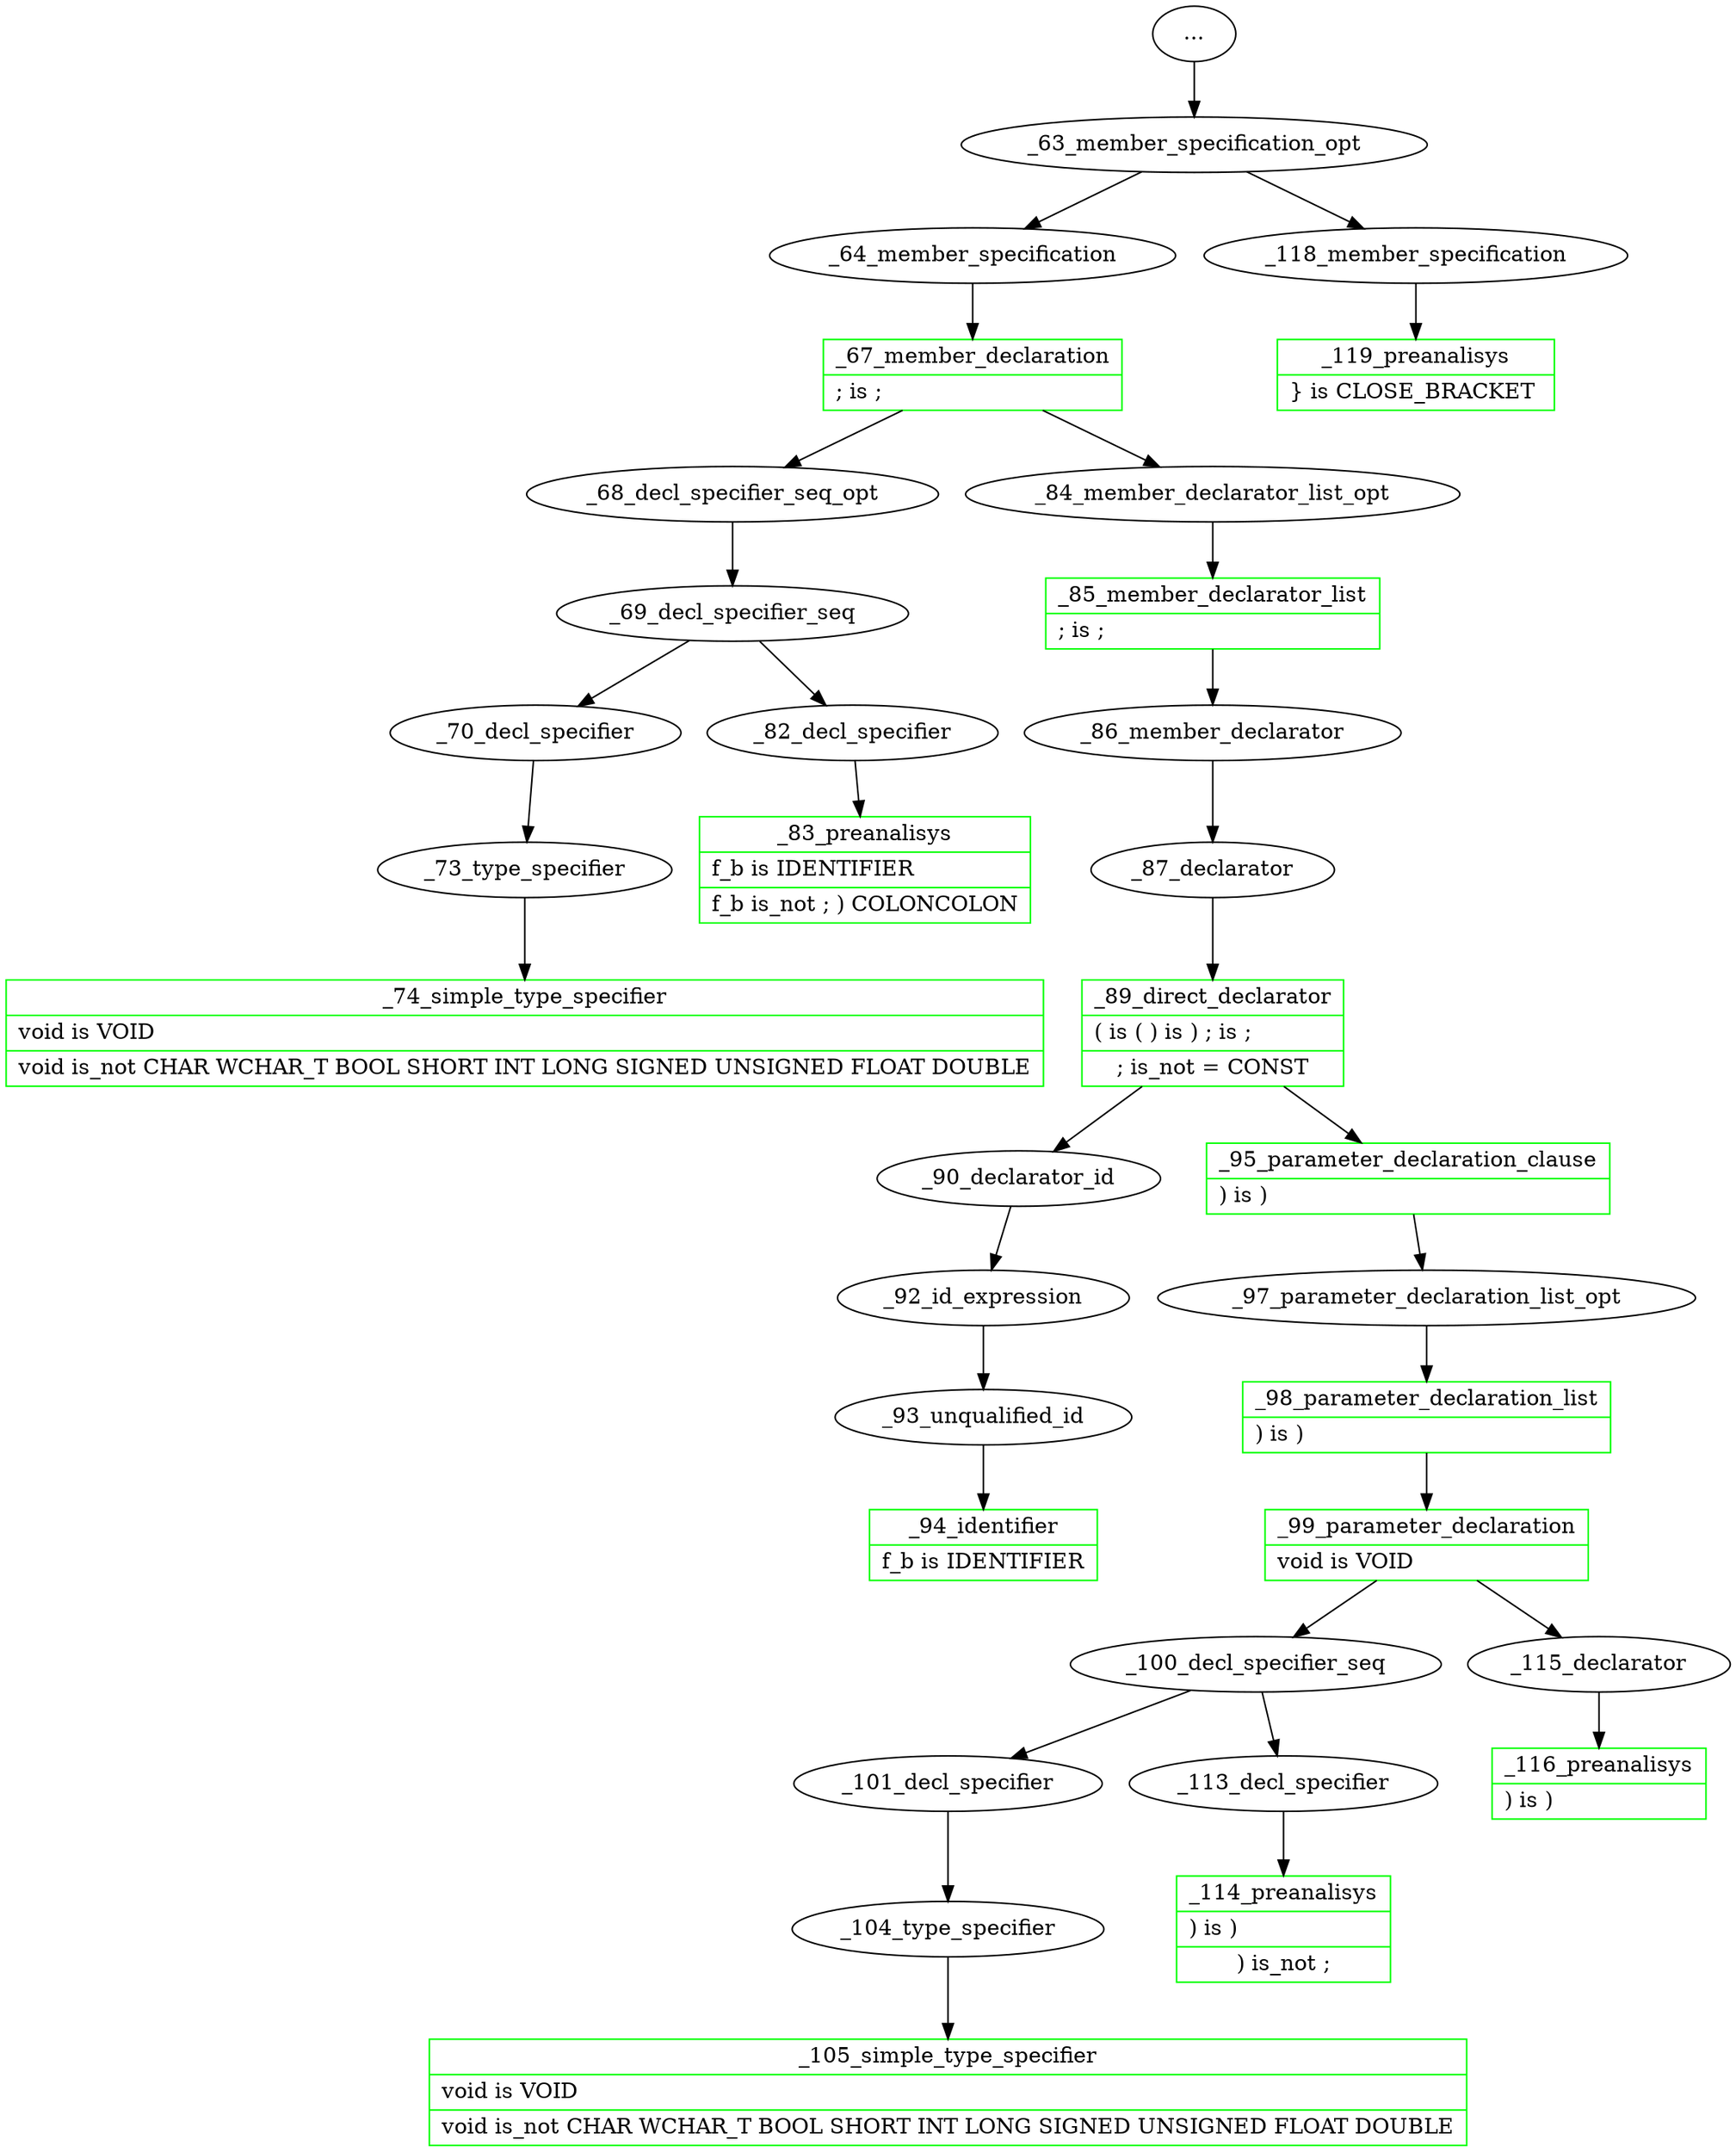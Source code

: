 digraph inner_classes_03 {
//	rankdir=LR;
//	size="7,8!";

  _CONTINUE_1 [label="..."]
//  _CONTINUE_2 [label="..."]

  _63_member_specification_opt[label="_63_member_specification_opt"]
  _64_member_specification[label="_64_member_specification"]
//  _65_preanalisys[label="{_65_preanalisys|void\ is_not \_}", shape="record", color=black, style=dotted]
//  _66_access_specifier[label="{_66_access_specifier|void\ is_not PRIVATE\ PROTECTED\ PUBLIC}", shape="record", color=black, style=dotted]
  _67_member_declaration[label="{_67_member_declaration|; is  ; \l}", shape="record", color=green]
  _68_decl_specifier_seq_opt[label="_68_decl_specifier_seq_opt"]
  _69_decl_specifier_seq[label="_69_decl_specifier_seq"]
  _70_decl_specifier[label="_70_decl_specifier"]
//  _71_preanalisys[label="{_71_preanalisys|void\ is_not ;\ )\ COLONCOLON\ IDENTIFIER\ ~\ #}", shape="record", color=black, style=dotted]
//  _72_storage_class_specifier[label="{_72_storage_class_specifier|void\ is_not AUTO\ REGISTER\ STATIC\ EXTERN\ MUTABLE}", shape="record", color=black, style=dotted]
  _73_type_specifier[label="_73_type_specifier"]
  _74_simple_type_specifier[label="{_74_simple_type_specifier|void is VOID\l|void\ is_not CHAR\ WCHAR_T\ BOOL\ SHORT\ INT\ LONG\ SIGNED\ UNSIGNED\ FLOAT\ DOUBLE}", shape="record", color=green]
//  _75_type_name[label="_75_type_name"]
//  _76_class_name[label="{_76_class_name|void\ is_not CLASS_NAME}", shape="record", color=black, style=dotted]
//  _77_enum_name[label="{_77_enum_name|void\ is_not ENUM\ ENUM_NAME}", shape="record", color=black, style=dotted]
//  _78_typedef_name[label="{_78_typedef_name|void\ is_not TYPEDEF_NAME}", shape="record", color=black, style=dotted]
//  _79_nested_name_specifier[label="{_79_nested_name_specifier|void\ is_not CLASS_NAME\ NAMESPACE_NAME\ TEMPLATE_NAME}", shape="record", color=black, style=dotted]
//  _80_template_id[label="_80_template_id"]
//  _81_template_name[label="{_81_template_name|void\ is_not TEMPLATE_NAME}", shape="record", color=black, style=dotted]
  _82_decl_specifier[label="_82_decl_specifier"]
  _83_preanalisys[label="{_83_preanalisys|f_b is IDENTIFIER\l|f_b\ is_not ;\ )\ COLONCOLON}", shape="record", color=green]
  _84_member_declarator_list_opt[label="_84_member_declarator_list_opt"]
  _85_member_declarator_list[label="{_85_member_declarator_list|; is  ; \l}", shape="record", color=green]
  _86_member_declarator[label="_86_member_declarator"]
  _87_declarator[label="_87_declarator"]
//  _88_preanalisys[label="{_88_preanalisys|f_b\ is_not )\ ;}", shape="record", color=black, style=dotted]
  _89_direct_declarator[label="{_89_direct_declarator|( is  ( ) is  ) ; is  ; \l|;\ is_not =\ CONST}", shape="record", color=green]
  _90_declarator_id[label="_90_declarator_id"]
//  _91_COLONCOLON_opt[label="{_91_COLONCOLON_opt|f_b\ is_not COLONCOLON}", shape="record", color=black, style=dotted]
  _92_id_expression[label="_92_id_expression"]
  _93_unqualified_id[label="_93_unqualified_id"]
  _94_identifier[label="{_94_identifier|f_b is IDENTIFIER\l}", shape="record", color=green]
  _95_parameter_declaration_clause[label="{_95_parameter_declaration_clause|) is  ) \l}", shape="record", color=green]
//  _96_preanalisys[label="{_96_preanalisys|void\ is_not )}", shape="record", color=black, style=dotted]
  _97_parameter_declaration_list_opt[label="_97_parameter_declaration_list_opt"]
  _98_parameter_declaration_list[label="{_98_parameter_declaration_list|) is  ) \l}", shape="record", color=green]
  _99_parameter_declaration[label="{_99_parameter_declaration|void is VOID\l}", shape="record", color=green]
  _100_decl_specifier_seq[label="_100_decl_specifier_seq"]
  _101_decl_specifier[label="_101_decl_specifier"]
//  _102_preanalisys[label="{_102_preanalisys|void\ is_not ;\ )\ COLONCOLON\ IDENTIFIER\ ~\ #}", shape="record", color=black, style=dotted]
//  _103_storage_class_specifier[label="{_103_storage_class_specifier|void\ is_not AUTO\ REGISTER\ STATIC\ EXTERN\ MUTABLE}", shape="record", color=black, style=dotted]
  _104_type_specifier[label="_104_type_specifier"]
  _105_simple_type_specifier[label="{_105_simple_type_specifier|void is VOID\l|void\ is_not CHAR\ WCHAR_T\ BOOL\ SHORT\ INT\ LONG\ SIGNED\ UNSIGNED\ FLOAT\ DOUBLE}", shape="record", color=green]
//  _106_type_name[label="_106_type_name"]
//  _107_class_name[label="{_107_class_name|void\ is_not CLASS_NAME}", shape="record", color=black, style=dotted]
//  _108_enum_name[label="{_108_enum_name|void\ is_not ENUM\ ENUM_NAME}", shape="record", color=black, style=dotted]
//  _109_typedef_name[label="{_109_typedef_name|void\ is_not TYPEDEF_NAME}", shape="record", color=black, style=dotted]
//  _110_nested_name_specifier[label="{_110_nested_name_specifier|void\ is_not CLASS_NAME\ NAMESPACE_NAME\ TEMPLATE_NAME}", shape="record", color=black, style=dotted]
//  _111_template_id[label="_111_template_id"]
//  _112_template_name[label="{_112_template_name|void\ is_not TEMPLATE_NAME}", shape="record", color=black, style=dotted]
  _113_decl_specifier[label="_113_decl_specifier"]
  _114_preanalisys[label="{_114_preanalisys|) is  ) \l|)\ is_not ;}", shape="record", color=green]
  _115_declarator[label="_115_declarator"]
  _116_preanalisys[label="{_116_preanalisys|) is  ) \l}", shape="record", color=green]
//  _117_ELLIPSIS_opt[label="{_117_ELLIPSIS_opt|)\ is_not ELLIPSIS}", shape="record", color=black, style=dotted]
  _118_member_specification[label="_118_member_specification"]
  _119_preanalisys[label="{_119_preanalisys| \}  is  CLOSE_BRACKET \l}", shape="record", color=green]




  _CONTINUE_1 -> _63_member_specification_opt;
  _63_member_specification_opt->_64_member_specification;
//  _64_member_specification->_65_preanalisys;
//  _64_member_specification->_66_access_specifier;
  _64_member_specification->_67_member_declaration;
  _67_member_declaration->_68_decl_specifier_seq_opt;
  _68_decl_specifier_seq_opt->_69_decl_specifier_seq;
  _69_decl_specifier_seq->_70_decl_specifier;
//  _70_decl_specifier->_71_preanalisys;
//  _70_decl_specifier->_72_storage_class_specifier;
  _70_decl_specifier->_73_type_specifier;
  _73_type_specifier->_74_simple_type_specifier;
//  _74_simple_type_specifier->_75_type_name;
//  _75_type_name->_76_class_name;
//  _75_type_name->_77_enum_name;
//  _75_type_name->_78_typedef_name;
//  _74_simple_type_specifier->_79_nested_name_specifier;
//  _74_simple_type_specifier->_80_template_id;
//  _80_template_id->_81_template_name;
  _69_decl_specifier_seq->_82_decl_specifier;
  _82_decl_specifier->_83_preanalisys;
  _67_member_declaration->_84_member_declarator_list_opt;
  _84_member_declarator_list_opt->_85_member_declarator_list;
  _85_member_declarator_list->_86_member_declarator;
  _86_member_declarator->_87_declarator;
//  _87_declarator->_88_preanalisys;
  _87_declarator->_89_direct_declarator;
  _89_direct_declarator->_90_declarator_id;
//  _90_declarator_id->_91_COLONCOLON_opt;
  _90_declarator_id->_92_id_expression;
  _92_id_expression->_93_unqualified_id;
  _93_unqualified_id->_94_identifier;
  _89_direct_declarator->_95_parameter_declaration_clause;
//  _95_parameter_declaration_clause->_96_preanalisys;
  _95_parameter_declaration_clause->_97_parameter_declaration_list_opt;
  _97_parameter_declaration_list_opt->_98_parameter_declaration_list;
  _98_parameter_declaration_list->_99_parameter_declaration;
  _99_parameter_declaration->_100_decl_specifier_seq;
  _100_decl_specifier_seq->_101_decl_specifier;
//  _101_decl_specifier->_102_preanalisys;
//  _101_decl_specifier->_103_storage_class_specifier;
  _101_decl_specifier->_104_type_specifier;
  _104_type_specifier->_105_simple_type_specifier;
//  _105_simple_type_specifier->_106_type_name;
//  _106_type_name->_107_class_name;
//  _106_type_name->_108_enum_name;
//  _106_type_name->_109_typedef_name;
//  _105_simple_type_specifier->_110_nested_name_specifier;
//  _105_simple_type_specifier->_111_template_id;
//  _111_template_id->_112_template_name;
  _100_decl_specifier_seq->_113_decl_specifier;
  _113_decl_specifier->_114_preanalisys;
  _99_parameter_declaration->_115_declarator;
  _115_declarator->_116_preanalisys;
//  _95_parameter_declaration_clause->_117_ELLIPSIS_opt;
  _63_member_specification_opt->_118_member_specification;
  _118_member_specification->_119_preanalisys;
}
